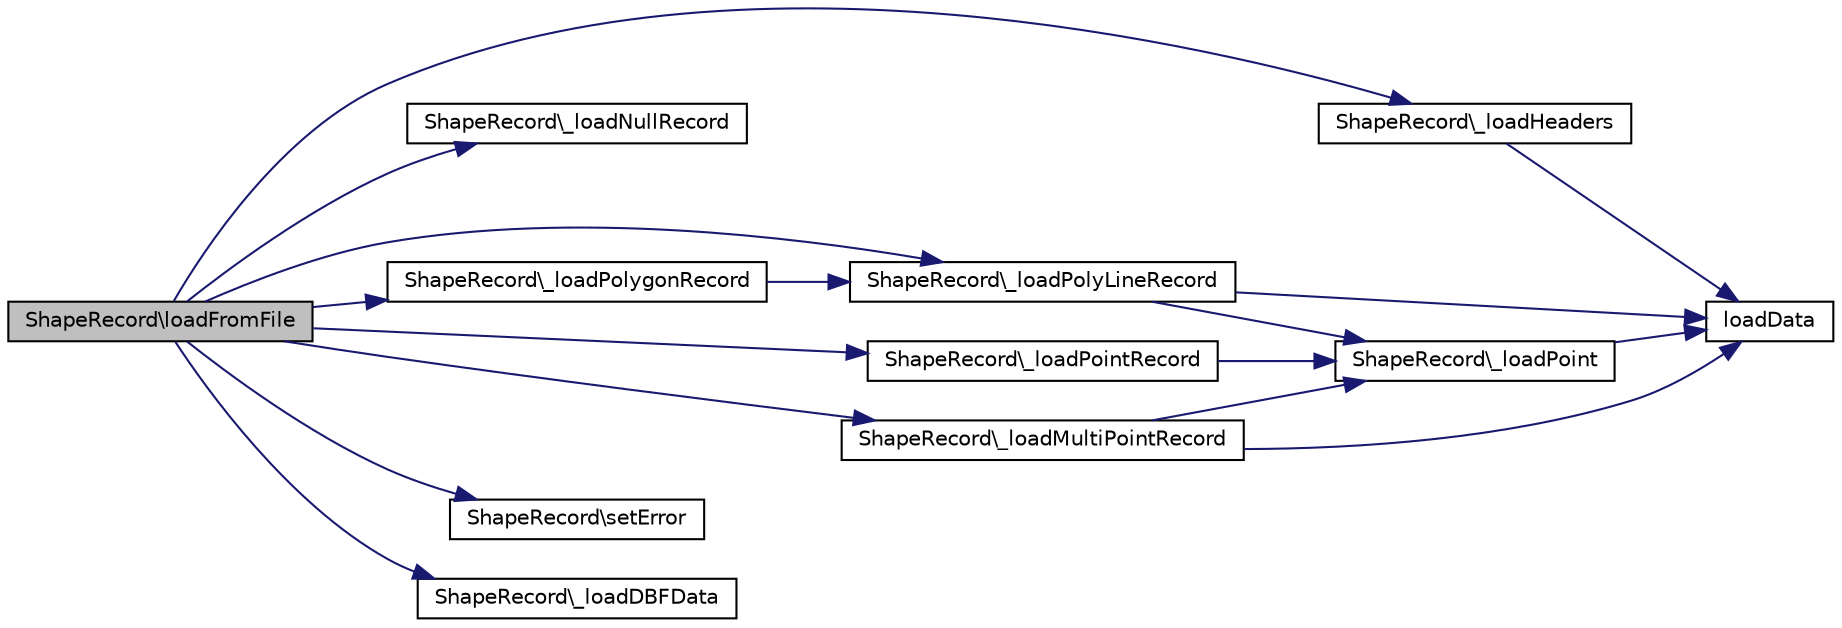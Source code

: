 digraph G
{
  edge [fontname="Helvetica",fontsize="10",labelfontname="Helvetica",labelfontsize="10"];
  node [fontname="Helvetica",fontsize="10",shape=record];
  rankdir="LR";
  Node1 [label="ShapeRecord\\loadFromFile",height=0.2,width=0.4,color="black", fillcolor="grey75", style="filled" fontcolor="black"];
  Node1 -> Node2 [color="midnightblue",fontsize="10",style="solid",fontname="Helvetica"];
  Node2 [label="ShapeRecord\\_loadHeaders",height=0.2,width=0.4,color="black", fillcolor="white", style="filled",URL="$classShapeRecord.html#a377e74f59ced97899319083ad69d1921"];
  Node2 -> Node3 [color="midnightblue",fontsize="10",style="solid",fontname="Helvetica"];
  Node3 [label="loadData",height=0.2,width=0.4,color="black", fillcolor="white", style="filled",URL="$ShapeFile_8lib_8php.html#abce7a6dabd45bb7f373cf389c7c981b0"];
  Node1 -> Node4 [color="midnightblue",fontsize="10",style="solid",fontname="Helvetica"];
  Node4 [label="ShapeRecord\\_loadNullRecord",height=0.2,width=0.4,color="black", fillcolor="white", style="filled",URL="$classShapeRecord.html#a1568cecc92d430339769ca829aee77a5"];
  Node1 -> Node5 [color="midnightblue",fontsize="10",style="solid",fontname="Helvetica"];
  Node5 [label="ShapeRecord\\_loadPointRecord",height=0.2,width=0.4,color="black", fillcolor="white", style="filled",URL="$classShapeRecord.html#a7137c91c0b5c6d83a4bd10780a5edc00"];
  Node5 -> Node6 [color="midnightblue",fontsize="10",style="solid",fontname="Helvetica"];
  Node6 [label="ShapeRecord\\_loadPoint",height=0.2,width=0.4,color="black", fillcolor="white", style="filled",URL="$classShapeRecord.html#ac8f6b95b05c0988b55d1844942eae036"];
  Node6 -> Node3 [color="midnightblue",fontsize="10",style="solid",fontname="Helvetica"];
  Node1 -> Node7 [color="midnightblue",fontsize="10",style="solid",fontname="Helvetica"];
  Node7 [label="ShapeRecord\\_loadPolyLineRecord",height=0.2,width=0.4,color="black", fillcolor="white", style="filled",URL="$classShapeRecord.html#adb9f998db930951a14934f2ee9e6cb52"];
  Node7 -> Node3 [color="midnightblue",fontsize="10",style="solid",fontname="Helvetica"];
  Node7 -> Node6 [color="midnightblue",fontsize="10",style="solid",fontname="Helvetica"];
  Node1 -> Node8 [color="midnightblue",fontsize="10",style="solid",fontname="Helvetica"];
  Node8 [label="ShapeRecord\\_loadPolygonRecord",height=0.2,width=0.4,color="black", fillcolor="white", style="filled",URL="$classShapeRecord.html#a8fa866a245904ae6c706ba073d499bd1"];
  Node8 -> Node7 [color="midnightblue",fontsize="10",style="solid",fontname="Helvetica"];
  Node1 -> Node9 [color="midnightblue",fontsize="10",style="solid",fontname="Helvetica"];
  Node9 [label="ShapeRecord\\_loadMultiPointRecord",height=0.2,width=0.4,color="black", fillcolor="white", style="filled",URL="$classShapeRecord.html#a07163222b3a8bffc8357a6cf64a01f18"];
  Node9 -> Node3 [color="midnightblue",fontsize="10",style="solid",fontname="Helvetica"];
  Node9 -> Node6 [color="midnightblue",fontsize="10",style="solid",fontname="Helvetica"];
  Node1 -> Node10 [color="midnightblue",fontsize="10",style="solid",fontname="Helvetica"];
  Node10 [label="ShapeRecord\\setError",height=0.2,width=0.4,color="black", fillcolor="white", style="filled",URL="$classShapeRecord.html#a09c8440f473a2d02fd3d0d8004cfc7e7"];
  Node1 -> Node11 [color="midnightblue",fontsize="10",style="solid",fontname="Helvetica"];
  Node11 [label="ShapeRecord\\_loadDBFData",height=0.2,width=0.4,color="black", fillcolor="white", style="filled",URL="$classShapeRecord.html#abd9bf23adfdcf6e5d07a175144ce19f7"];
}
